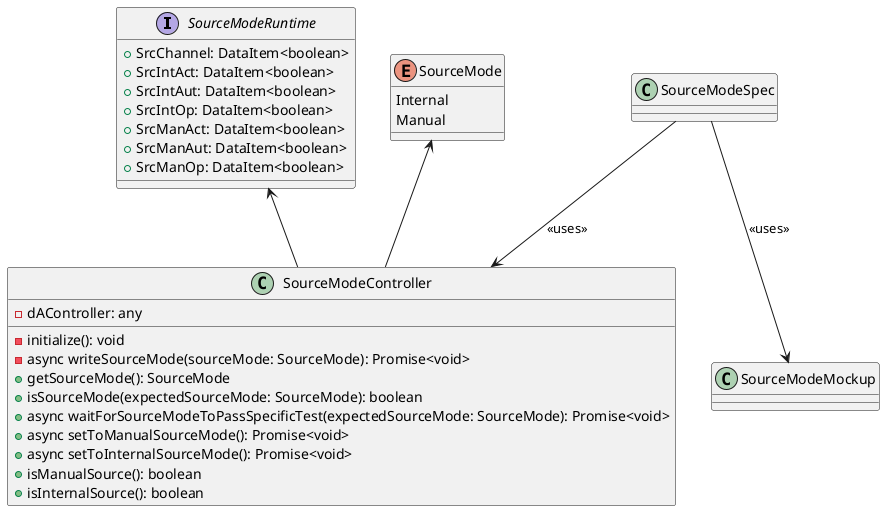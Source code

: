 /*
 * MIT License
 *
 * Copyright (c) 2021 P2O-Lab <p2o-lab@mailbox.tu-dresden.de>,
 * Chair for Process Control Systems, Technische Universität Dresden
 *
 * Permission is hereby granted, free of charge, to any person obtaining a copy
 * of this software and associated documentation files (the "Software"), to deal
 * in the Software without restriction, including without limitation the rights
 * to use, copy, modify, merge, publish, distribute, sublicense, and/or sell
 * copies of the Software, and to permit persons to whom the Software is
 * furnished to do so, subject to the following conditions:
 *
 * The above copyright notice and this permission notice shall be included in all
 * copies or substantial portions of the Software.
 *
 * THE SOFTWARE IS PROVIDED "AS IS", WITHOUT WARRANTY OF ANY KIND, EXPRESS OR
 * IMPLIED, INCLUDING BUT NOT LIMITED TO THE WARRANTIES OF MERCHANTABILITY,
 * FITNESS FOR A PARTICULAR PURPOSE AND NONINFRINGEMENT. IN NO EVENT SHALL THE
 * AUTHORS OR COPYRIGHT HOLDERS BE LIABLE FOR ANY CLAIM, DAMAGES OR OTHER
 * LIABILITY, WHETHER IN AN ACTION OF CONTRACT, TORT OR OTHERWISE, ARISING FROM,
 * OUT OF OR IN CONNECTION WITH THE SOFTWARE OR THE USE OR OTHER DEALINGS IN THE
 * SOFTWARE.
 */
 
@startuml
'https://plantuml.com/class-diagram

interface SourceModeRuntime{
	+ SrcChannel: DataItem<boolean>
	+ SrcIntAct: DataItem<boolean>
	+ SrcIntAut: DataItem<boolean>
	+ SrcIntOp: DataItem<boolean>
	+ SrcManAct: DataItem<boolean>
	+ SrcManAut: DataItem<boolean>
	+ SrcManOp: DataItem<boolean>
}

enum SourceMode {
    Internal
    Manual
}

class SourceModeController{
    - dAController: any
    - initialize(): void
    - async writeSourceMode(sourceMode: SourceMode): Promise<void>
    + getSourceMode(): SourceMode
    + isSourceMode(expectedSourceMode: SourceMode): boolean
    + async waitForSourceModeToPassSpecificTest(expectedSourceMode: SourceMode): Promise<void>
    + async setToManualSourceMode(): Promise<void>
    + async setToInternalSourceMode(): Promise<void>
    + isManualSource(): boolean
    + isInternalSource(): boolean

}

SourceMode <-- SourceModeController
SourceModeRuntime <-- SourceModeController
SourceModeSpec --> SourceModeController : <<uses>>
SourceModeSpec --> SourceModeMockup : <<uses>>
@enduml
